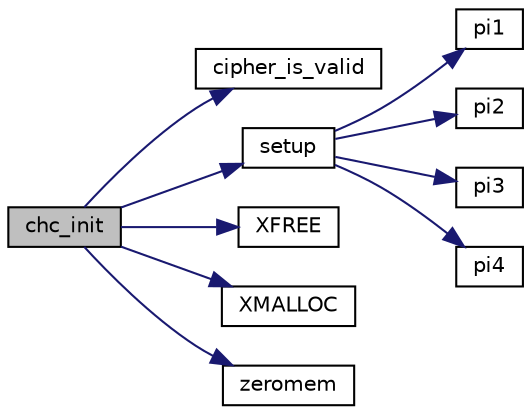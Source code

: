 digraph "chc_init"
{
 // LATEX_PDF_SIZE
  edge [fontname="Helvetica",fontsize="10",labelfontname="Helvetica",labelfontsize="10"];
  node [fontname="Helvetica",fontsize="10",shape=record];
  rankdir="LR";
  Node31 [label="chc_init",height=0.2,width=0.4,color="black", fillcolor="grey75", style="filled", fontcolor="black",tooltip="Initialize the hash state."];
  Node31 -> Node32 [color="midnightblue",fontsize="10",style="solid",fontname="Helvetica"];
  Node32 [label="cipher_is_valid",height=0.2,width=0.4,color="black", fillcolor="white", style="filled",URL="$tomcrypt__cipher_8h.html#ac30eb68934c4ca07205344dc9d159221",tooltip=" "];
  Node31 -> Node33 [color="midnightblue",fontsize="10",style="solid",fontname="Helvetica"];
  Node33 [label="setup",height=0.2,width=0.4,color="black", fillcolor="white", style="filled",URL="$multi2_8c.html#ad0625943f7d847668b869ed827c51d47",tooltip=" "];
  Node33 -> Node34 [color="midnightblue",fontsize="10",style="solid",fontname="Helvetica"];
  Node34 [label="pi1",height=0.2,width=0.4,color="black", fillcolor="white", style="filled",URL="$multi2_8c.html#aa6e28a79517b509154714e51c2c1dc3b",tooltip=" "];
  Node33 -> Node35 [color="midnightblue",fontsize="10",style="solid",fontname="Helvetica"];
  Node35 [label="pi2",height=0.2,width=0.4,color="black", fillcolor="white", style="filled",URL="$multi2_8c.html#a37c4b6b09dd5493456b3c765914b1481",tooltip=" "];
  Node33 -> Node36 [color="midnightblue",fontsize="10",style="solid",fontname="Helvetica"];
  Node36 [label="pi3",height=0.2,width=0.4,color="black", fillcolor="white", style="filled",URL="$multi2_8c.html#a3e3c386a25d0f6950651f1fa5277c147",tooltip=" "];
  Node33 -> Node37 [color="midnightblue",fontsize="10",style="solid",fontname="Helvetica"];
  Node37 [label="pi4",height=0.2,width=0.4,color="black", fillcolor="white", style="filled",URL="$multi2_8c.html#ad94b543f7f2133e851ecb20bd9324e12",tooltip=" "];
  Node31 -> Node38 [color="midnightblue",fontsize="10",style="solid",fontname="Helvetica"];
  Node38 [label="XFREE",height=0.2,width=0.4,color="black", fillcolor="white", style="filled",URL="$tomcrypt__cfg_8h.html#a260d66fc0690e0502cf3bfe7b5244b75",tooltip=" "];
  Node31 -> Node39 [color="midnightblue",fontsize="10",style="solid",fontname="Helvetica"];
  Node39 [label="XMALLOC",height=0.2,width=0.4,color="black", fillcolor="white", style="filled",URL="$tomcrypt__cfg_8h.html#af363355f38fbaacdefacf270436ae1c9",tooltip=" "];
  Node31 -> Node40 [color="midnightblue",fontsize="10",style="solid",fontname="Helvetica"];
  Node40 [label="zeromem",height=0.2,width=0.4,color="black", fillcolor="white", style="filled",URL="$tomcrypt__misc_8h.html#a63b6e188713790263bfd3612fe8b398f",tooltip="Zero a block of memory."];
}
